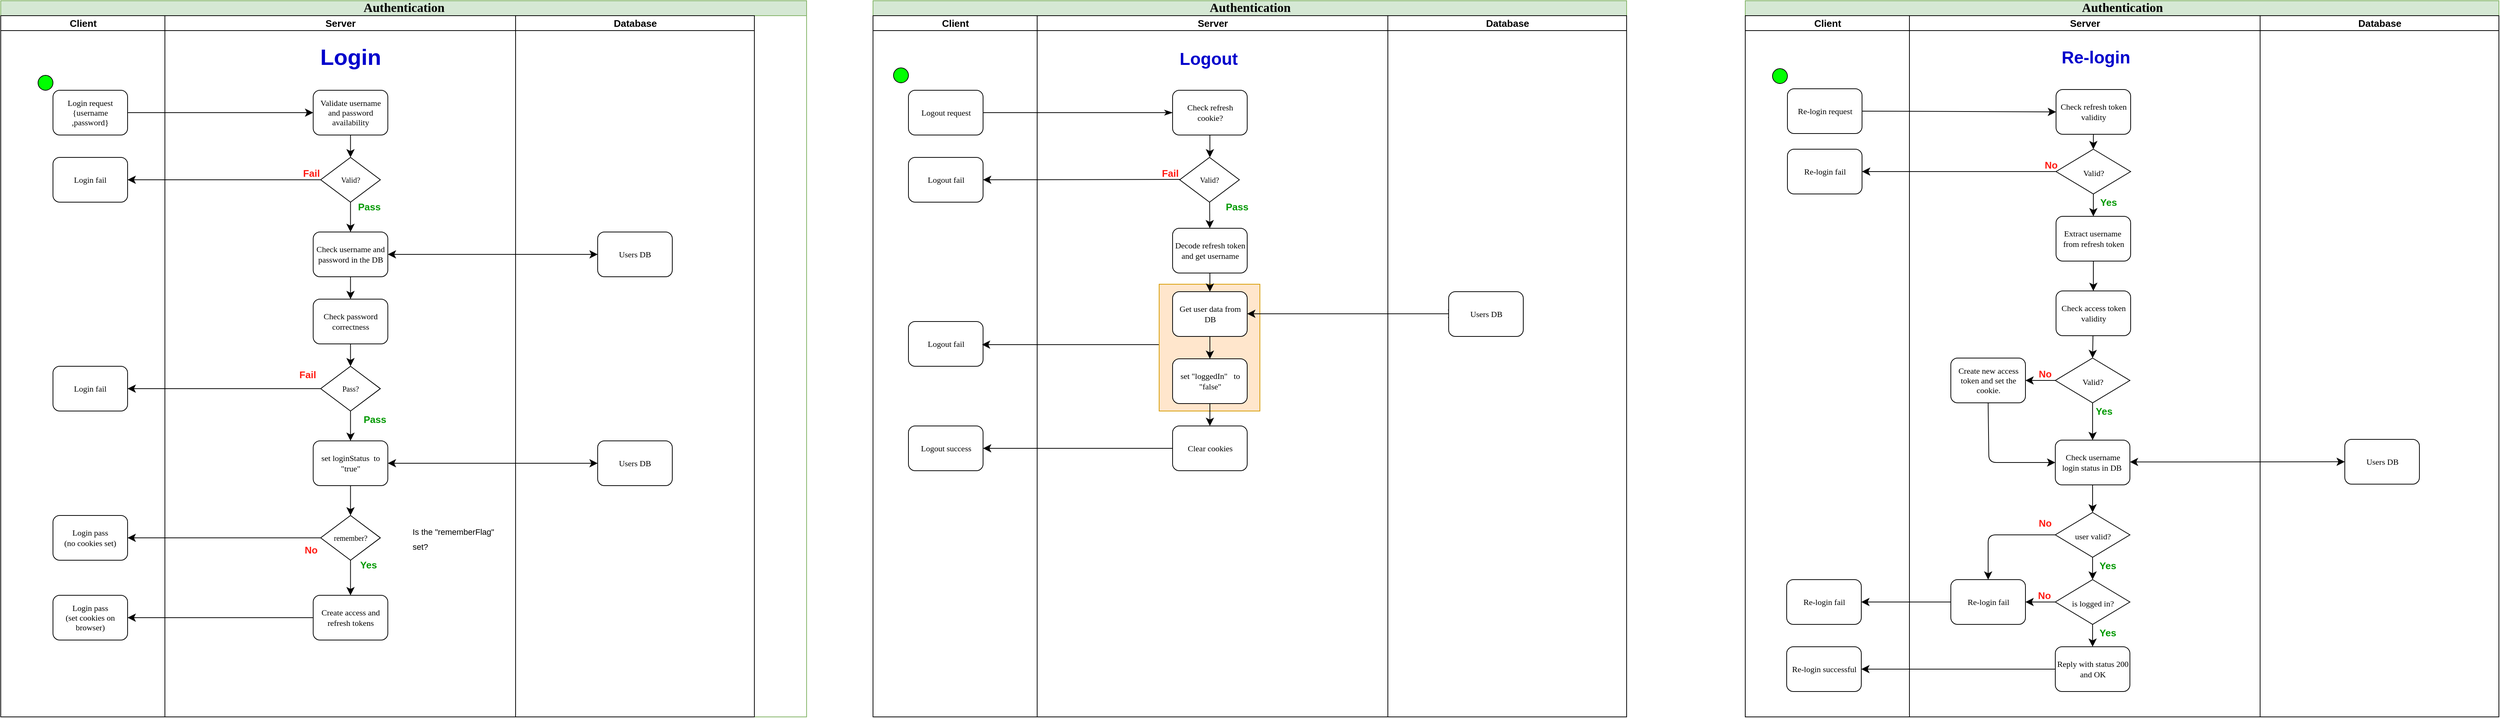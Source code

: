 <mxfile version="21.6.5" type="device">
  <diagram name="Authentication" id="74e2e168-ea6b-b213-b513-2b3c1d86103e">
    <mxGraphModel dx="2514" dy="1663" grid="1" gridSize="10" guides="1" tooltips="1" connect="1" arrows="1" fold="1" page="1" pageScale="1" pageWidth="1169" pageHeight="1654" background="none" math="0" shadow="0">
      <root>
        <mxCell id="0" />
        <mxCell id="1" parent="0" />
        <mxCell id="77e6c97f196da883-1" value="&lt;font style=&quot;font-size: 17px;&quot;&gt;Authentication&lt;/font&gt;" style="swimlane;html=1;childLayout=stackLayout;startSize=20;rounded=0;shadow=0;labelBackgroundColor=none;strokeWidth=1;fontFamily=Verdana;fontSize=8;align=center;fillColor=#d5e8d4;strokeColor=#82b366;" parent="1" vertex="1">
          <mxGeometry x="80" y="40" width="1080" height="960" as="geometry" />
        </mxCell>
        <mxCell id="77e6c97f196da883-2" value="&lt;font style=&quot;font-size: 13px;&quot;&gt;Client&lt;/font&gt;" style="swimlane;html=1;startSize=20;" parent="77e6c97f196da883-1" vertex="1">
          <mxGeometry y="20" width="220" height="940" as="geometry" />
        </mxCell>
        <mxCell id="77e6c97f196da883-8" value="&lt;font style=&quot;font-size: 11px;&quot;&gt;Login request&lt;br&gt;{username ,password}&lt;/font&gt;" style="rounded=1;whiteSpace=wrap;html=1;shadow=0;labelBackgroundColor=none;strokeWidth=1;fontFamily=Verdana;fontSize=8;align=center;" parent="77e6c97f196da883-2" vertex="1">
          <mxGeometry x="70" y="100" width="100" height="60" as="geometry" />
        </mxCell>
        <mxCell id="ZuwTs9TsNQKZ0jBWpLBN-4" value="&lt;span style=&quot;font-size: 11px;&quot;&gt;Login pass&lt;br&gt;(set cookies on browser)&lt;br&gt;&lt;/span&gt;" style="rounded=1;whiteSpace=wrap;html=1;shadow=0;labelBackgroundColor=none;strokeWidth=1;fontFamily=Verdana;fontSize=8;align=center;" parent="77e6c97f196da883-2" vertex="1">
          <mxGeometry x="70" y="777" width="100" height="60" as="geometry" />
        </mxCell>
        <mxCell id="ZuwTs9TsNQKZ0jBWpLBN-14" value="&lt;span style=&quot;font-size: 11px;&quot;&gt;Login pass&lt;br&gt;(no cookies set)&lt;br&gt;&lt;/span&gt;" style="rounded=1;whiteSpace=wrap;html=1;shadow=0;labelBackgroundColor=none;strokeWidth=1;fontFamily=Verdana;fontSize=8;align=center;" parent="77e6c97f196da883-2" vertex="1">
          <mxGeometry x="70" y="670" width="100" height="60" as="geometry" />
        </mxCell>
        <mxCell id="ZuwTs9TsNQKZ0jBWpLBN-46" value="" style="ellipse;whiteSpace=wrap;html=1;aspect=fixed;fontSize=16;fillColor=#00FF00;" parent="77e6c97f196da883-2" vertex="1">
          <mxGeometry x="50" y="80" width="20" height="20" as="geometry" />
        </mxCell>
        <mxCell id="Q500ffZEkb3ZdhPEG9z4-93" value="&lt;span style=&quot;font-size: 11px;&quot;&gt;Login fail&lt;/span&gt;" style="rounded=1;whiteSpace=wrap;html=1;shadow=0;labelBackgroundColor=none;strokeWidth=1;fontFamily=Verdana;fontSize=8;align=center;" vertex="1" parent="77e6c97f196da883-2">
          <mxGeometry x="70" y="190" width="100" height="60" as="geometry" />
        </mxCell>
        <mxCell id="Q500ffZEkb3ZdhPEG9z4-109" value="&lt;span style=&quot;font-size: 11px;&quot;&gt;Login fail&lt;/span&gt;" style="rounded=1;whiteSpace=wrap;html=1;shadow=0;labelBackgroundColor=none;strokeWidth=1;fontFamily=Verdana;fontSize=8;align=center;" vertex="1" parent="77e6c97f196da883-2">
          <mxGeometry x="70" y="470" width="100" height="60" as="geometry" />
        </mxCell>
        <mxCell id="77e6c97f196da883-3" value="&lt;font style=&quot;font-size: 13px;&quot;&gt;Server&lt;/font&gt;" style="swimlane;html=1;startSize=20;" parent="77e6c97f196da883-1" vertex="1">
          <mxGeometry x="220" y="20" width="470" height="940" as="geometry" />
        </mxCell>
        <mxCell id="ZuwTs9TsNQKZ0jBWpLBN-6" value="" style="edgeStyle=none;curved=1;rounded=0;orthogonalLoop=1;jettySize=auto;html=1;fontSize=12;startSize=8;endSize=8;" parent="77e6c97f196da883-3" source="77e6c97f196da883-11" edge="1">
          <mxGeometry relative="1" as="geometry">
            <mxPoint x="248.75" y="380" as="targetPoint" />
          </mxGeometry>
        </mxCell>
        <mxCell id="77e6c97f196da883-11" value="&lt;font style=&quot;font-size: 11px;&quot;&gt;Check username and password in the DB&lt;/font&gt;" style="rounded=1;whiteSpace=wrap;html=1;shadow=0;labelBackgroundColor=none;strokeWidth=1;fontFamily=Verdana;fontSize=8;align=center;" parent="77e6c97f196da883-3" vertex="1">
          <mxGeometry x="198.75" y="290" width="100" height="60" as="geometry" />
        </mxCell>
        <mxCell id="ZuwTs9TsNQKZ0jBWpLBN-10" value="&lt;div style=&quot;&quot;&gt;&lt;span style=&quot;font-size: 11px; background-color: initial;&quot;&gt;Create access and refresh tokens&lt;/span&gt;&lt;/div&gt;" style="rounded=1;whiteSpace=wrap;html=1;shadow=0;labelBackgroundColor=none;strokeWidth=1;fontFamily=Verdana;fontSize=8;align=center;" parent="77e6c97f196da883-3" vertex="1">
          <mxGeometry x="198.75" y="777" width="100" height="60" as="geometry" />
        </mxCell>
        <mxCell id="ZuwTs9TsNQKZ0jBWpLBN-15" value="&lt;font size=&quot;1&quot; color=&quot;#ff1a12&quot; style=&quot;&quot;&gt;&lt;b style=&quot;font-size: 13px;&quot;&gt;No&lt;/b&gt;&lt;/font&gt;" style="text;strokeColor=none;fillColor=none;html=1;align=center;verticalAlign=middle;whiteSpace=wrap;rounded=0;fontSize=16;" parent="77e6c97f196da883-3" vertex="1">
          <mxGeometry x="166.25" y="700" width="60" height="30" as="geometry" />
        </mxCell>
        <mxCell id="ZuwTs9TsNQKZ0jBWpLBN-17" value="&lt;font color=&quot;#009900&quot; style=&quot;font-size: 13px;&quot;&gt;&lt;b&gt;Yes&lt;/b&gt;&lt;/font&gt;" style="text;strokeColor=none;fillColor=none;html=1;align=center;verticalAlign=middle;whiteSpace=wrap;rounded=0;fontSize=16;" parent="77e6c97f196da883-3" vertex="1">
          <mxGeometry x="242.75" y="720" width="60" height="30" as="geometry" />
        </mxCell>
        <mxCell id="Q500ffZEkb3ZdhPEG9z4-85" value="" style="edgeStyle=none;curved=1;rounded=0;orthogonalLoop=1;jettySize=auto;html=1;fontSize=12;startSize=8;endSize=8;" edge="1" parent="77e6c97f196da883-3" source="Q500ffZEkb3ZdhPEG9z4-1" target="Q500ffZEkb3ZdhPEG9z4-84">
          <mxGeometry relative="1" as="geometry" />
        </mxCell>
        <mxCell id="Q500ffZEkb3ZdhPEG9z4-1" value="&lt;font style=&quot;font-size: 11px;&quot;&gt;Validate username and password availability&lt;/font&gt;" style="rounded=1;whiteSpace=wrap;html=1;shadow=0;labelBackgroundColor=none;strokeWidth=1;fontFamily=Verdana;fontSize=8;align=center;" vertex="1" parent="77e6c97f196da883-3">
          <mxGeometry x="198.75" y="100" width="100" height="60" as="geometry" />
        </mxCell>
        <mxCell id="Q500ffZEkb3ZdhPEG9z4-97" value="" style="edgeStyle=none;curved=1;rounded=0;orthogonalLoop=1;jettySize=auto;html=1;fontSize=12;startSize=8;endSize=8;" edge="1" parent="77e6c97f196da883-3" source="Q500ffZEkb3ZdhPEG9z4-84" target="77e6c97f196da883-11">
          <mxGeometry relative="1" as="geometry" />
        </mxCell>
        <mxCell id="Q500ffZEkb3ZdhPEG9z4-84" value="&lt;font style=&quot;font-size: 10px;&quot;&gt;Valid?&lt;/font&gt;" style="rhombus;whiteSpace=wrap;html=1;rounded=0;shadow=0;labelBackgroundColor=none;strokeWidth=1;fontFamily=Verdana;fontSize=8;align=center;" vertex="1" parent="77e6c97f196da883-3">
          <mxGeometry x="208.75" y="190" width="80" height="60" as="geometry" />
        </mxCell>
        <mxCell id="Q500ffZEkb3ZdhPEG9z4-95" value="&lt;font color=&quot;#009900&quot; style=&quot;font-size: 13px;&quot;&gt;&lt;b&gt;Pass&lt;/b&gt;&lt;/font&gt;" style="text;strokeColor=none;fillColor=none;html=1;align=center;verticalAlign=middle;whiteSpace=wrap;rounded=0;fontSize=16;" vertex="1" parent="77e6c97f196da883-3">
          <mxGeometry x="243.75" y="240" width="60" height="30" as="geometry" />
        </mxCell>
        <mxCell id="Q500ffZEkb3ZdhPEG9z4-96" value="&lt;font size=&quot;1&quot; color=&quot;#ff1a12&quot; style=&quot;&quot;&gt;&lt;b style=&quot;font-size: 13px;&quot;&gt;Fail&lt;/b&gt;&lt;/font&gt;" style="text;strokeColor=none;fillColor=none;html=1;align=center;verticalAlign=middle;whiteSpace=wrap;rounded=0;fontSize=16;" vertex="1" parent="77e6c97f196da883-3">
          <mxGeometry x="178.75" y="200" width="35" height="20" as="geometry" />
        </mxCell>
        <mxCell id="Q500ffZEkb3ZdhPEG9z4-98" value="&lt;div style=&quot;&quot;&gt;&lt;span style=&quot;font-size: 11px; background-color: initial;&quot;&gt;Check password correctness&lt;/span&gt;&lt;/div&gt;" style="rounded=1;whiteSpace=wrap;html=1;shadow=0;labelBackgroundColor=none;strokeWidth=1;fontFamily=Verdana;fontSize=8;align=center;" vertex="1" parent="77e6c97f196da883-3">
          <mxGeometry x="198.75" y="380" width="100" height="60" as="geometry" />
        </mxCell>
        <mxCell id="Q500ffZEkb3ZdhPEG9z4-115" value="" style="edgeStyle=none;curved=1;rounded=0;orthogonalLoop=1;jettySize=auto;html=1;fontSize=12;startSize=8;endSize=8;" edge="1" parent="77e6c97f196da883-3" source="Q500ffZEkb3ZdhPEG9z4-99" target="Q500ffZEkb3ZdhPEG9z4-114">
          <mxGeometry relative="1" as="geometry" />
        </mxCell>
        <mxCell id="Q500ffZEkb3ZdhPEG9z4-99" value="&lt;font style=&quot;font-size: 10px;&quot;&gt;Pass?&lt;/font&gt;" style="rhombus;whiteSpace=wrap;html=1;rounded=0;shadow=0;labelBackgroundColor=none;strokeWidth=1;fontFamily=Verdana;fontSize=8;align=center;" vertex="1" parent="77e6c97f196da883-3">
          <mxGeometry x="208.75" y="470" width="80" height="60" as="geometry" />
        </mxCell>
        <mxCell id="Q500ffZEkb3ZdhPEG9z4-100" value="" style="endArrow=classic;html=1;rounded=0;fontSize=12;startSize=8;endSize=8;curved=1;entryX=0.5;entryY=0;entryDx=0;entryDy=0;exitX=0.5;exitY=1;exitDx=0;exitDy=0;" edge="1" parent="77e6c97f196da883-3" source="Q500ffZEkb3ZdhPEG9z4-98" target="Q500ffZEkb3ZdhPEG9z4-99">
          <mxGeometry width="50" height="50" relative="1" as="geometry">
            <mxPoint x="228.75" y="480" as="sourcePoint" />
            <mxPoint x="278.75" y="430" as="targetPoint" />
          </mxGeometry>
        </mxCell>
        <mxCell id="Q500ffZEkb3ZdhPEG9z4-111" value="&lt;font color=&quot;#009900&quot; style=&quot;font-size: 13px;&quot;&gt;&lt;b&gt;Pass&lt;/b&gt;&lt;/font&gt;" style="text;strokeColor=none;fillColor=none;html=1;align=center;verticalAlign=middle;whiteSpace=wrap;rounded=0;fontSize=16;" vertex="1" parent="77e6c97f196da883-3">
          <mxGeometry x="263.75" y="530" width="35" height="20" as="geometry" />
        </mxCell>
        <mxCell id="Q500ffZEkb3ZdhPEG9z4-113" value="&lt;font size=&quot;1&quot; color=&quot;#ff1a12&quot; style=&quot;&quot;&gt;&lt;b style=&quot;font-size: 13px;&quot;&gt;Fail&lt;/b&gt;&lt;/font&gt;" style="text;strokeColor=none;fillColor=none;html=1;align=center;verticalAlign=middle;whiteSpace=wrap;rounded=0;fontSize=16;" vertex="1" parent="77e6c97f196da883-3">
          <mxGeometry x="173.75" y="470" width="35" height="20" as="geometry" />
        </mxCell>
        <mxCell id="Q500ffZEkb3ZdhPEG9z4-119" value="" style="edgeStyle=none;curved=1;rounded=0;orthogonalLoop=1;jettySize=auto;html=1;fontSize=12;startSize=8;endSize=8;" edge="1" parent="77e6c97f196da883-3" source="Q500ffZEkb3ZdhPEG9z4-114" target="Q500ffZEkb3ZdhPEG9z4-118">
          <mxGeometry relative="1" as="geometry" />
        </mxCell>
        <mxCell id="Q500ffZEkb3ZdhPEG9z4-114" value="&lt;div style=&quot;&quot;&gt;&lt;span style=&quot;font-size: 11px; background-color: initial;&quot;&gt;set loginStatus&amp;nbsp; to &quot;true&quot;&lt;/span&gt;&lt;/div&gt;" style="rounded=1;whiteSpace=wrap;html=1;shadow=0;labelBackgroundColor=none;strokeWidth=1;fontFamily=Verdana;fontSize=8;align=center;" vertex="1" parent="77e6c97f196da883-3">
          <mxGeometry x="198.75" y="570" width="100" height="60" as="geometry" />
        </mxCell>
        <mxCell id="Q500ffZEkb3ZdhPEG9z4-123" value="" style="edgeStyle=none;curved=1;rounded=0;orthogonalLoop=1;jettySize=auto;html=1;fontSize=12;startSize=8;endSize=8;" edge="1" parent="77e6c97f196da883-3" source="Q500ffZEkb3ZdhPEG9z4-118" target="ZuwTs9TsNQKZ0jBWpLBN-10">
          <mxGeometry relative="1" as="geometry" />
        </mxCell>
        <mxCell id="Q500ffZEkb3ZdhPEG9z4-118" value="&lt;font style=&quot;font-size: 10px;&quot;&gt;remember?&lt;/font&gt;" style="rhombus;whiteSpace=wrap;html=1;rounded=0;shadow=0;labelBackgroundColor=none;strokeWidth=1;fontFamily=Verdana;fontSize=8;align=center;" vertex="1" parent="77e6c97f196da883-3">
          <mxGeometry x="208.75" y="670" width="80" height="60" as="geometry" />
        </mxCell>
        <mxCell id="Q500ffZEkb3ZdhPEG9z4-124" value="&lt;font style=&quot;font-size: 11px;&quot;&gt;Is the &quot;rememberFlag&quot; set?&lt;/font&gt;" style="text;html=1;strokeColor=none;fillColor=none;align=left;verticalAlign=middle;whiteSpace=wrap;rounded=0;fontSize=16;" vertex="1" parent="77e6c97f196da883-3">
          <mxGeometry x="330" y="685" width="126" height="30" as="geometry" />
        </mxCell>
        <mxCell id="ZuwTs9TsNQKZ0jBWpLBN-43" value="&lt;b style=&quot;font-size: 30px;&quot;&gt;&lt;font color=&quot;#0000cc&quot; style=&quot;font-size: 30px;&quot;&gt;Login&lt;/font&gt;&lt;/b&gt;" style="text;html=1;strokeColor=none;fillColor=none;align=center;verticalAlign=middle;whiteSpace=wrap;rounded=0;fontSize=30;" parent="77e6c97f196da883-3" vertex="1">
          <mxGeometry x="218.75" y="40" width="60" height="30" as="geometry" />
        </mxCell>
        <mxCell id="Q500ffZEkb3ZdhPEG9z4-116" value="" style="endArrow=classic;startArrow=classic;html=1;rounded=0;fontSize=12;startSize=8;endSize=8;curved=1;exitX=1;exitY=0.5;exitDx=0;exitDy=0;entryX=0;entryY=0.5;entryDx=0;entryDy=0;" edge="1" target="Q500ffZEkb3ZdhPEG9z4-117" parent="77e6c97f196da883-1" source="Q500ffZEkb3ZdhPEG9z4-114">
          <mxGeometry width="50" height="50" relative="1" as="geometry">
            <mxPoint x="550" y="620" as="sourcePoint" />
            <mxPoint x="430" y="640" as="targetPoint" />
          </mxGeometry>
        </mxCell>
        <mxCell id="Q500ffZEkb3ZdhPEG9z4-83" value="" style="endArrow=classic;html=1;rounded=0;fontSize=12;startSize=8;endSize=8;curved=1;exitX=1;exitY=0.5;exitDx=0;exitDy=0;entryX=0;entryY=0.5;entryDx=0;entryDy=0;" edge="1" parent="77e6c97f196da883-1" source="77e6c97f196da883-8" target="Q500ffZEkb3ZdhPEG9z4-1">
          <mxGeometry width="50" height="50" relative="1" as="geometry">
            <mxPoint x="520" y="380" as="sourcePoint" />
            <mxPoint x="570" y="330" as="targetPoint" />
          </mxGeometry>
        </mxCell>
        <mxCell id="Q500ffZEkb3ZdhPEG9z4-94" value="" style="endArrow=classic;html=1;rounded=0;fontSize=12;startSize=8;endSize=8;curved=1;entryX=1;entryY=0.5;entryDx=0;entryDy=0;exitX=0;exitY=0.5;exitDx=0;exitDy=0;" edge="1" parent="77e6c97f196da883-1" source="Q500ffZEkb3ZdhPEG9z4-84" target="Q500ffZEkb3ZdhPEG9z4-93">
          <mxGeometry width="50" height="50" relative="1" as="geometry">
            <mxPoint x="430" y="470" as="sourcePoint" />
            <mxPoint x="480" y="420" as="targetPoint" />
          </mxGeometry>
        </mxCell>
        <mxCell id="ZuwTs9TsNQKZ0jBWpLBN-2" value="" style="endArrow=classic;startArrow=classic;html=1;rounded=0;fontSize=12;startSize=8;endSize=8;curved=1;exitX=1;exitY=0.5;exitDx=0;exitDy=0;entryX=0;entryY=0.5;entryDx=0;entryDy=0;" parent="77e6c97f196da883-1" source="77e6c97f196da883-11" target="77e6c97f196da883-12" edge="1">
          <mxGeometry width="50" height="50" relative="1" as="geometry">
            <mxPoint x="380" y="410" as="sourcePoint" />
            <mxPoint x="430" y="360" as="targetPoint" />
          </mxGeometry>
        </mxCell>
        <mxCell id="Q500ffZEkb3ZdhPEG9z4-110" value="" style="endArrow=classic;html=1;rounded=0;fontSize=12;startSize=8;endSize=8;curved=1;entryX=1;entryY=0.5;entryDx=0;entryDy=0;exitX=0;exitY=0.5;exitDx=0;exitDy=0;" edge="1" parent="77e6c97f196da883-1" source="Q500ffZEkb3ZdhPEG9z4-99" target="Q500ffZEkb3ZdhPEG9z4-109">
          <mxGeometry width="50" height="50" relative="1" as="geometry">
            <mxPoint x="370" y="450" as="sourcePoint" />
            <mxPoint x="420" y="400" as="targetPoint" />
          </mxGeometry>
        </mxCell>
        <mxCell id="Q500ffZEkb3ZdhPEG9z4-121" value="" style="endArrow=classic;html=1;rounded=0;fontSize=12;startSize=8;endSize=8;curved=1;entryX=1;entryY=0.5;entryDx=0;entryDy=0;exitX=0;exitY=0.5;exitDx=0;exitDy=0;" edge="1" parent="77e6c97f196da883-1" source="Q500ffZEkb3ZdhPEG9z4-118" target="ZuwTs9TsNQKZ0jBWpLBN-14">
          <mxGeometry width="50" height="50" relative="1" as="geometry">
            <mxPoint x="400" y="760" as="sourcePoint" />
            <mxPoint x="450" y="710" as="targetPoint" />
          </mxGeometry>
        </mxCell>
        <mxCell id="Q500ffZEkb3ZdhPEG9z4-122" value="" style="endArrow=classic;html=1;rounded=0;fontSize=12;startSize=8;endSize=8;curved=1;entryX=1;entryY=0.5;entryDx=0;entryDy=0;exitX=0;exitY=0.5;exitDx=0;exitDy=0;" edge="1" parent="77e6c97f196da883-1" source="ZuwTs9TsNQKZ0jBWpLBN-10" target="ZuwTs9TsNQKZ0jBWpLBN-4">
          <mxGeometry width="50" height="50" relative="1" as="geometry">
            <mxPoint x="400" y="760" as="sourcePoint" />
            <mxPoint x="450" y="710" as="targetPoint" />
          </mxGeometry>
        </mxCell>
        <mxCell id="77e6c97f196da883-4" value="&lt;font style=&quot;font-size: 13px;&quot;&gt;Database&lt;/font&gt;" style="swimlane;html=1;startSize=20;" parent="77e6c97f196da883-1" vertex="1">
          <mxGeometry x="690" y="20" width="320" height="940" as="geometry" />
        </mxCell>
        <mxCell id="77e6c97f196da883-12" value="&lt;font style=&quot;font-size: 11px;&quot;&gt;Users DB&lt;/font&gt;" style="rounded=1;whiteSpace=wrap;html=1;shadow=0;labelBackgroundColor=none;strokeWidth=1;fontFamily=Verdana;fontSize=8;align=center;" parent="77e6c97f196da883-4" vertex="1">
          <mxGeometry x="110" y="290" width="100" height="60" as="geometry" />
        </mxCell>
        <mxCell id="Q500ffZEkb3ZdhPEG9z4-117" value="&lt;font style=&quot;font-size: 11px;&quot;&gt;Users DB&lt;/font&gt;" style="rounded=1;whiteSpace=wrap;html=1;shadow=0;labelBackgroundColor=none;strokeWidth=1;fontFamily=Verdana;fontSize=8;align=center;" vertex="1" parent="77e6c97f196da883-4">
          <mxGeometry x="110" y="570" width="100" height="60" as="geometry" />
        </mxCell>
        <mxCell id="Q500ffZEkb3ZdhPEG9z4-3" value="&lt;font style=&quot;font-size: 17px;&quot;&gt;Authentication&lt;/font&gt;" style="swimlane;html=1;childLayout=stackLayout;startSize=20;rounded=0;shadow=0;labelBackgroundColor=none;strokeWidth=1;fontFamily=Verdana;fontSize=8;align=center;fillColor=#d5e8d4;strokeColor=#82b366;" vertex="1" parent="1">
          <mxGeometry x="1249" y="40" width="1010" height="960" as="geometry" />
        </mxCell>
        <mxCell id="Q500ffZEkb3ZdhPEG9z4-4" value="&lt;font style=&quot;font-size: 13px;&quot;&gt;Client&lt;/font&gt;" style="swimlane;html=1;startSize=20;" vertex="1" parent="Q500ffZEkb3ZdhPEG9z4-3">
          <mxGeometry y="20" width="220" height="940" as="geometry" />
        </mxCell>
        <mxCell id="Q500ffZEkb3ZdhPEG9z4-232" value="&lt;span style=&quot;font-size: 11px;&quot;&gt;Logout success&lt;br&gt;&lt;/span&gt;" style="rounded=1;whiteSpace=wrap;html=1;shadow=0;labelBackgroundColor=none;strokeWidth=1;fontFamily=Verdana;fontSize=8;align=center;" vertex="1" parent="Q500ffZEkb3ZdhPEG9z4-4">
          <mxGeometry x="47.5" y="550" width="100" height="60" as="geometry" />
        </mxCell>
        <mxCell id="Q500ffZEkb3ZdhPEG9z4-9" value="" style="ellipse;whiteSpace=wrap;html=1;aspect=fixed;fontSize=16;fillColor=#00FF00;" vertex="1" parent="Q500ffZEkb3ZdhPEG9z4-4">
          <mxGeometry x="27.5" y="70" width="20" height="20" as="geometry" />
        </mxCell>
        <mxCell id="Q500ffZEkb3ZdhPEG9z4-211" value="&lt;span style=&quot;font-size: 11px;&quot;&gt;Logout fail&lt;br&gt;&lt;/span&gt;" style="rounded=1;whiteSpace=wrap;html=1;shadow=0;labelBackgroundColor=none;strokeWidth=1;fontFamily=Verdana;fontSize=8;align=center;" vertex="1" parent="Q500ffZEkb3ZdhPEG9z4-4">
          <mxGeometry x="47.5" y="190" width="100" height="60" as="geometry" />
        </mxCell>
        <mxCell id="Q500ffZEkb3ZdhPEG9z4-27" value="&lt;span style=&quot;font-size: 11px;&quot;&gt;Logout request&lt;/span&gt;" style="rounded=1;whiteSpace=wrap;html=1;shadow=0;labelBackgroundColor=none;strokeWidth=1;fontFamily=Verdana;fontSize=8;align=center;" vertex="1" parent="Q500ffZEkb3ZdhPEG9z4-4">
          <mxGeometry x="47.5" y="100" width="100" height="60" as="geometry" />
        </mxCell>
        <mxCell id="Q500ffZEkb3ZdhPEG9z4-235" value="&lt;span style=&quot;font-size: 11px;&quot;&gt;Logout fail&lt;br&gt;&lt;/span&gt;" style="rounded=1;whiteSpace=wrap;html=1;shadow=0;labelBackgroundColor=none;strokeWidth=1;fontFamily=Verdana;fontSize=8;align=center;" vertex="1" parent="Q500ffZEkb3ZdhPEG9z4-4">
          <mxGeometry x="47.5" y="410" width="100" height="60" as="geometry" />
        </mxCell>
        <mxCell id="Q500ffZEkb3ZdhPEG9z4-19" value="&lt;font style=&quot;font-size: 13px;&quot;&gt;Server&lt;/font&gt;" style="swimlane;html=1;startSize=20;" vertex="1" parent="Q500ffZEkb3ZdhPEG9z4-3">
          <mxGeometry x="220" y="20" width="470" height="940" as="geometry" />
        </mxCell>
        <mxCell id="Q500ffZEkb3ZdhPEG9z4-236" value="" style="endArrow=classic;html=1;rounded=0;fontSize=12;startSize=8;endSize=8;curved=1;entryX=1;entryY=0.5;entryDx=0;entryDy=0;" edge="1" parent="Q500ffZEkb3ZdhPEG9z4-19">
          <mxGeometry width="50" height="50" relative="1" as="geometry">
            <mxPoint x="167.5" y="441" as="sourcePoint" />
            <mxPoint x="-74" y="441" as="targetPoint" />
          </mxGeometry>
        </mxCell>
        <mxCell id="Q500ffZEkb3ZdhPEG9z4-233" value="" style="rounded=0;whiteSpace=wrap;html=1;fontSize=16;fillColor=#ffe6cc;strokeColor=#d79b00;" vertex="1" parent="Q500ffZEkb3ZdhPEG9z4-19">
          <mxGeometry x="163.5" y="360" width="135" height="170" as="geometry" />
        </mxCell>
        <mxCell id="Q500ffZEkb3ZdhPEG9z4-29" value="" style="edgeStyle=none;curved=1;rounded=0;orthogonalLoop=1;jettySize=auto;html=1;fontSize=12;startSize=8;endSize=8;" edge="1" parent="Q500ffZEkb3ZdhPEG9z4-19" source="Q500ffZEkb3ZdhPEG9z4-30">
          <mxGeometry relative="1" as="geometry">
            <mxPoint x="231.5" y="190" as="targetPoint" />
          </mxGeometry>
        </mxCell>
        <mxCell id="Q500ffZEkb3ZdhPEG9z4-30" value="&lt;font style=&quot;font-size: 11px;&quot;&gt;Check refresh cookie?&lt;/font&gt;" style="rounded=1;whiteSpace=wrap;html=1;shadow=0;labelBackgroundColor=none;strokeWidth=1;fontFamily=Verdana;fontSize=8;align=center;" vertex="1" parent="Q500ffZEkb3ZdhPEG9z4-19">
          <mxGeometry x="181.5" y="100" width="100" height="60" as="geometry" />
        </mxCell>
        <mxCell id="Q500ffZEkb3ZdhPEG9z4-226" value="" style="edgeStyle=none;curved=1;rounded=0;orthogonalLoop=1;jettySize=auto;html=1;fontSize=12;startSize=8;endSize=8;" edge="1" parent="Q500ffZEkb3ZdhPEG9z4-19" source="Q500ffZEkb3ZdhPEG9z4-32" target="Q500ffZEkb3ZdhPEG9z4-225">
          <mxGeometry relative="1" as="geometry" />
        </mxCell>
        <mxCell id="Q500ffZEkb3ZdhPEG9z4-32" value="&lt;div style=&quot;&quot;&gt;&lt;span style=&quot;font-size: 11px; background-color: initial;&quot;&gt;Decode refresh token and get username&lt;/span&gt;&lt;/div&gt;" style="rounded=1;whiteSpace=wrap;html=1;shadow=0;labelBackgroundColor=none;strokeWidth=1;fontFamily=Verdana;fontSize=8;align=center;" vertex="1" parent="Q500ffZEkb3ZdhPEG9z4-19">
          <mxGeometry x="181.5" y="285" width="100" height="60" as="geometry" />
        </mxCell>
        <mxCell id="Q500ffZEkb3ZdhPEG9z4-213" value="" style="edgeStyle=none;curved=1;rounded=0;orthogonalLoop=1;jettySize=auto;html=1;fontSize=12;startSize=8;endSize=8;" edge="1" parent="Q500ffZEkb3ZdhPEG9z4-19" source="Q500ffZEkb3ZdhPEG9z4-205" target="Q500ffZEkb3ZdhPEG9z4-32">
          <mxGeometry relative="1" as="geometry" />
        </mxCell>
        <mxCell id="Q500ffZEkb3ZdhPEG9z4-205" value="&lt;font style=&quot;font-size: 10px;&quot;&gt;Valid?&lt;/font&gt;" style="rhombus;whiteSpace=wrap;html=1;rounded=0;shadow=0;labelBackgroundColor=none;strokeWidth=1;fontFamily=Verdana;fontSize=8;align=center;" vertex="1" parent="Q500ffZEkb3ZdhPEG9z4-19">
          <mxGeometry x="191" y="190" width="80" height="60" as="geometry" />
        </mxCell>
        <mxCell id="Q500ffZEkb3ZdhPEG9z4-206" value="&lt;font color=&quot;#009900&quot; style=&quot;font-size: 13px;&quot;&gt;&lt;b&gt;Pass&lt;/b&gt;&lt;/font&gt;" style="text;strokeColor=none;fillColor=none;html=1;align=center;verticalAlign=middle;whiteSpace=wrap;rounded=0;fontSize=16;" vertex="1" parent="Q500ffZEkb3ZdhPEG9z4-19">
          <mxGeometry x="237.5" y="240" width="60" height="30" as="geometry" />
        </mxCell>
        <mxCell id="Q500ffZEkb3ZdhPEG9z4-207" value="&lt;font size=&quot;1&quot; color=&quot;#ff1a12&quot; style=&quot;&quot;&gt;&lt;b style=&quot;font-size: 13px;&quot;&gt;Fail&lt;/b&gt;&lt;/font&gt;" style="text;strokeColor=none;fillColor=none;html=1;align=center;verticalAlign=middle;whiteSpace=wrap;rounded=0;fontSize=16;" vertex="1" parent="Q500ffZEkb3ZdhPEG9z4-19">
          <mxGeometry x="161" y="200" width="35" height="20" as="geometry" />
        </mxCell>
        <mxCell id="Q500ffZEkb3ZdhPEG9z4-229" value="" style="edgeStyle=none;curved=1;rounded=0;orthogonalLoop=1;jettySize=auto;html=1;fontSize=12;startSize=8;endSize=8;" edge="1" parent="Q500ffZEkb3ZdhPEG9z4-19" source="Q500ffZEkb3ZdhPEG9z4-225" target="Q500ffZEkb3ZdhPEG9z4-228">
          <mxGeometry relative="1" as="geometry" />
        </mxCell>
        <mxCell id="Q500ffZEkb3ZdhPEG9z4-225" value="&lt;div style=&quot;&quot;&gt;&lt;span style=&quot;font-size: 11px; background-color: initial;&quot;&gt;Get user data from DB&lt;/span&gt;&lt;/div&gt;" style="rounded=1;whiteSpace=wrap;html=1;shadow=0;labelBackgroundColor=none;strokeWidth=1;fontFamily=Verdana;fontSize=8;align=center;" vertex="1" parent="Q500ffZEkb3ZdhPEG9z4-19">
          <mxGeometry x="181.5" y="370" width="100" height="60" as="geometry" />
        </mxCell>
        <mxCell id="Q500ffZEkb3ZdhPEG9z4-227" value="" style="endArrow=classic;startArrow=classic;html=1;rounded=0;fontSize=12;startSize=8;endSize=8;curved=1;exitX=1;exitY=0.5;exitDx=0;exitDy=0;entryX=0;entryY=0.5;entryDx=0;entryDy=0;" edge="1" parent="Q500ffZEkb3ZdhPEG9z4-19">
          <mxGeometry width="50" height="50" relative="1" as="geometry">
            <mxPoint x="281.5" y="399.57" as="sourcePoint" />
            <mxPoint x="561.5" y="399.57" as="targetPoint" />
          </mxGeometry>
        </mxCell>
        <mxCell id="Q500ffZEkb3ZdhPEG9z4-231" value="" style="edgeStyle=none;curved=1;rounded=0;orthogonalLoop=1;jettySize=auto;html=1;fontSize=12;startSize=8;endSize=8;" edge="1" parent="Q500ffZEkb3ZdhPEG9z4-19" source="Q500ffZEkb3ZdhPEG9z4-228" target="Q500ffZEkb3ZdhPEG9z4-230">
          <mxGeometry relative="1" as="geometry" />
        </mxCell>
        <mxCell id="Q500ffZEkb3ZdhPEG9z4-228" value="&lt;div style=&quot;&quot;&gt;&lt;span style=&quot;font-size: 11px; background-color: initial;&quot;&gt;set &quot;loggedIn&quot;&amp;nbsp; &amp;nbsp;to &quot;false&quot;&lt;/span&gt;&lt;/div&gt;" style="rounded=1;whiteSpace=wrap;html=1;shadow=0;labelBackgroundColor=none;strokeWidth=1;fontFamily=Verdana;fontSize=8;align=center;" vertex="1" parent="Q500ffZEkb3ZdhPEG9z4-19">
          <mxGeometry x="181.5" y="460" width="100" height="60" as="geometry" />
        </mxCell>
        <mxCell id="Q500ffZEkb3ZdhPEG9z4-230" value="&lt;div style=&quot;&quot;&gt;&lt;span style=&quot;font-size: 11px;&quot;&gt;Clear cookies&lt;/span&gt;&lt;/div&gt;" style="rounded=1;whiteSpace=wrap;html=1;shadow=0;labelBackgroundColor=none;strokeWidth=1;fontFamily=Verdana;fontSize=8;align=center;" vertex="1" parent="Q500ffZEkb3ZdhPEG9z4-19">
          <mxGeometry x="181.5" y="550" width="100" height="60" as="geometry" />
        </mxCell>
        <mxCell id="Q500ffZEkb3ZdhPEG9z4-75" value="&lt;b&gt;&lt;font color=&quot;#0000cc&quot; style=&quot;font-size: 23px;&quot;&gt;Logout&lt;/font&gt;&lt;/b&gt;" style="text;html=1;strokeColor=none;fillColor=none;align=center;verticalAlign=middle;whiteSpace=wrap;rounded=0;fontSize=16;" vertex="1" parent="Q500ffZEkb3ZdhPEG9z4-19">
          <mxGeometry x="199.5" y="43" width="60" height="30" as="geometry" />
        </mxCell>
        <mxCell id="Q500ffZEkb3ZdhPEG9z4-212" value="" style="endArrow=classic;html=1;rounded=0;fontSize=12;startSize=8;endSize=8;curved=1;entryX=1;entryY=0.5;entryDx=0;entryDy=0;exitX=0.89;exitY=0.975;exitDx=0;exitDy=0;exitPerimeter=0;" edge="1" parent="Q500ffZEkb3ZdhPEG9z4-3" source="Q500ffZEkb3ZdhPEG9z4-207" target="Q500ffZEkb3ZdhPEG9z4-211">
          <mxGeometry width="50" height="50" relative="1" as="geometry">
            <mxPoint x="407.5" y="240" as="sourcePoint" />
            <mxPoint x="397.5" y="320" as="targetPoint" />
          </mxGeometry>
        </mxCell>
        <mxCell id="Q500ffZEkb3ZdhPEG9z4-28" style="edgeStyle=orthogonalEdgeStyle;rounded=1;html=1;labelBackgroundColor=none;startArrow=none;startFill=0;startSize=8;endArrow=classicThin;endFill=1;endSize=8;jettySize=auto;orthogonalLoop=1;strokeWidth=1;fontFamily=Verdana;fontSize=8;jumpSize=8;" edge="1" parent="Q500ffZEkb3ZdhPEG9z4-3" source="Q500ffZEkb3ZdhPEG9z4-27" target="Q500ffZEkb3ZdhPEG9z4-30">
          <mxGeometry relative="1" as="geometry" />
        </mxCell>
        <mxCell id="Q500ffZEkb3ZdhPEG9z4-234" value="" style="endArrow=classic;html=1;rounded=0;fontSize=12;startSize=8;endSize=8;curved=1;entryX=1;entryY=0.5;entryDx=0;entryDy=0;exitX=0;exitY=0.5;exitDx=0;exitDy=0;" edge="1" parent="Q500ffZEkb3ZdhPEG9z4-3" source="Q500ffZEkb3ZdhPEG9z4-230" target="Q500ffZEkb3ZdhPEG9z4-232">
          <mxGeometry width="50" height="50" relative="1" as="geometry">
            <mxPoint x="457.5" y="520" as="sourcePoint" />
            <mxPoint x="507.5" y="470" as="targetPoint" />
          </mxGeometry>
        </mxCell>
        <mxCell id="Q500ffZEkb3ZdhPEG9z4-71" value="&lt;font style=&quot;font-size: 13px;&quot;&gt;Database&lt;/font&gt;" style="swimlane;html=1;startSize=20;" vertex="1" parent="Q500ffZEkb3ZdhPEG9z4-3">
          <mxGeometry x="690" y="20" width="320" height="940" as="geometry" />
        </mxCell>
        <mxCell id="Q500ffZEkb3ZdhPEG9z4-73" value="&lt;font style=&quot;font-size: 11px;&quot;&gt;Users DB&lt;/font&gt;" style="rounded=1;whiteSpace=wrap;html=1;shadow=0;labelBackgroundColor=none;strokeWidth=1;fontFamily=Verdana;fontSize=8;align=center;" vertex="1" parent="Q500ffZEkb3ZdhPEG9z4-71">
          <mxGeometry x="81.5" y="370" width="100" height="60" as="geometry" />
        </mxCell>
        <mxCell id="Q500ffZEkb3ZdhPEG9z4-125" value="&lt;font style=&quot;font-size: 17px;&quot;&gt;Authentication&lt;/font&gt;" style="swimlane;html=1;childLayout=stackLayout;startSize=20;rounded=0;shadow=0;labelBackgroundColor=none;strokeWidth=1;fontFamily=Verdana;fontSize=8;align=center;fillColor=#d5e8d4;strokeColor=#82b366;" vertex="1" parent="1">
          <mxGeometry x="2418" y="40" width="1010" height="960" as="geometry" />
        </mxCell>
        <mxCell id="Q500ffZEkb3ZdhPEG9z4-126" value="&lt;font style=&quot;font-size: 13px;&quot;&gt;Client&lt;/font&gt;" style="swimlane;html=1;startSize=20;" vertex="1" parent="Q500ffZEkb3ZdhPEG9z4-125">
          <mxGeometry y="20" width="220" height="940" as="geometry" />
        </mxCell>
        <mxCell id="Q500ffZEkb3ZdhPEG9z4-133" value="&lt;span style=&quot;font-size: 11px;&quot;&gt;Re-login request&lt;/span&gt;" style="rounded=1;whiteSpace=wrap;html=1;shadow=0;labelBackgroundColor=none;strokeWidth=1;fontFamily=Verdana;fontSize=8;align=center;" vertex="1" parent="Q500ffZEkb3ZdhPEG9z4-126">
          <mxGeometry x="56.5" y="98" width="100" height="60" as="geometry" />
        </mxCell>
        <mxCell id="Q500ffZEkb3ZdhPEG9z4-134" value="&lt;div style=&quot;&quot;&gt;&lt;span style=&quot;font-size: 11px; background-color: initial;&quot;&gt;Re-login successful&lt;/span&gt;&lt;/div&gt;" style="rounded=1;whiteSpace=wrap;html=1;shadow=0;labelBackgroundColor=none;strokeWidth=1;fontFamily=Verdana;fontSize=8;align=center;" vertex="1" parent="Q500ffZEkb3ZdhPEG9z4-126">
          <mxGeometry x="55.5" y="846" width="100" height="60" as="geometry" />
        </mxCell>
        <mxCell id="Q500ffZEkb3ZdhPEG9z4-135" value="&lt;div style=&quot;&quot;&gt;&lt;span style=&quot;font-size: 11px; background-color: initial;&quot;&gt;Re-login fail&lt;/span&gt;&lt;/div&gt;" style="rounded=1;whiteSpace=wrap;html=1;shadow=0;labelBackgroundColor=none;strokeWidth=1;fontFamily=Verdana;fontSize=8;align=center;" vertex="1" parent="Q500ffZEkb3ZdhPEG9z4-126">
          <mxGeometry x="55.5" y="756" width="100" height="60" as="geometry" />
        </mxCell>
        <mxCell id="Q500ffZEkb3ZdhPEG9z4-136" value="" style="ellipse;whiteSpace=wrap;html=1;aspect=fixed;fontSize=16;fillColor=#00FF00;" vertex="1" parent="Q500ffZEkb3ZdhPEG9z4-126">
          <mxGeometry x="36.5" y="71" width="20" height="20" as="geometry" />
        </mxCell>
        <mxCell id="Q500ffZEkb3ZdhPEG9z4-241" value="&lt;div style=&quot;&quot;&gt;&lt;span style=&quot;font-size: 11px; background-color: initial;&quot;&gt;Re-login fail&lt;/span&gt;&lt;/div&gt;" style="rounded=1;whiteSpace=wrap;html=1;shadow=0;labelBackgroundColor=none;strokeWidth=1;fontFamily=Verdana;fontSize=8;align=center;" vertex="1" parent="Q500ffZEkb3ZdhPEG9z4-126">
          <mxGeometry x="56.5" y="179" width="100" height="60" as="geometry" />
        </mxCell>
        <mxCell id="Q500ffZEkb3ZdhPEG9z4-141" value="&lt;font style=&quot;font-size: 13px;&quot;&gt;Server&lt;/font&gt;" style="swimlane;html=1;startSize=20;" vertex="1" parent="Q500ffZEkb3ZdhPEG9z4-125">
          <mxGeometry x="220" y="20" width="470" height="940" as="geometry" />
        </mxCell>
        <mxCell id="Q500ffZEkb3ZdhPEG9z4-245" value="" style="edgeStyle=none;curved=1;rounded=0;orthogonalLoop=1;jettySize=auto;html=1;fontSize=12;startSize=8;endSize=8;entryX=0.5;entryY=0;entryDx=0;entryDy=0;" edge="1" parent="Q500ffZEkb3ZdhPEG9z4-141" source="Q500ffZEkb3ZdhPEG9z4-165" target="Q500ffZEkb3ZdhPEG9z4-158">
          <mxGeometry relative="1" as="geometry" />
        </mxCell>
        <mxCell id="Q500ffZEkb3ZdhPEG9z4-165" value="&lt;font face=&quot;Verdana&quot; style=&quot;font-size: 11px;&quot;&gt;Valid?&lt;/font&gt;" style="rhombus;whiteSpace=wrap;html=1;fontSize=16;align=center;" vertex="1" parent="Q500ffZEkb3ZdhPEG9z4-141">
          <mxGeometry x="196.5" y="179" width="100" height="60" as="geometry" />
        </mxCell>
        <mxCell id="Q500ffZEkb3ZdhPEG9z4-168" value="" style="edgeStyle=none;curved=1;rounded=0;orthogonalLoop=1;jettySize=auto;html=1;fontSize=12;startSize=8;endSize=8;" edge="1" parent="Q500ffZEkb3ZdhPEG9z4-141" source="Q500ffZEkb3ZdhPEG9z4-170" target="Q500ffZEkb3ZdhPEG9z4-171">
          <mxGeometry relative="1" as="geometry" />
        </mxCell>
        <mxCell id="Q500ffZEkb3ZdhPEG9z4-169" value="" style="edgeStyle=none;curved=1;rounded=0;orthogonalLoop=1;jettySize=auto;html=1;fontSize=12;startSize=8;endSize=8;" edge="1" parent="Q500ffZEkb3ZdhPEG9z4-141" source="Q500ffZEkb3ZdhPEG9z4-170" target="Q500ffZEkb3ZdhPEG9z4-182">
          <mxGeometry relative="1" as="geometry" />
        </mxCell>
        <mxCell id="Q500ffZEkb3ZdhPEG9z4-170" value="&lt;font face=&quot;Verdana&quot; style=&quot;font-size: 11px;&quot;&gt;is logged in?&lt;/font&gt;" style="rhombus;whiteSpace=wrap;html=1;fontSize=16;align=center;" vertex="1" parent="Q500ffZEkb3ZdhPEG9z4-141">
          <mxGeometry x="195.5" y="756" width="100" height="60" as="geometry" />
        </mxCell>
        <mxCell id="Q500ffZEkb3ZdhPEG9z4-171" value="&lt;div style=&quot;&quot;&gt;&lt;span style=&quot;font-size: 11px; background-color: initial;&quot;&gt;Reply with status 200 and OK&lt;/span&gt;&lt;/div&gt;" style="rounded=1;whiteSpace=wrap;html=1;shadow=0;labelBackgroundColor=none;strokeWidth=1;fontFamily=Verdana;fontSize=8;align=center;" vertex="1" parent="Q500ffZEkb3ZdhPEG9z4-141">
          <mxGeometry x="195.5" y="846" width="100" height="60" as="geometry" />
        </mxCell>
        <mxCell id="Q500ffZEkb3ZdhPEG9z4-181" value="&lt;font style=&quot;font-size: 13px;&quot;&gt;&lt;b&gt;Yes&lt;/b&gt;&lt;/font&gt;" style="text;strokeColor=none;fillColor=none;html=1;align=center;verticalAlign=middle;whiteSpace=wrap;rounded=0;fontSize=16;fontColor=#009900;" vertex="1" parent="Q500ffZEkb3ZdhPEG9z4-141">
          <mxGeometry x="250.5" y="816" width="30" height="20" as="geometry" />
        </mxCell>
        <mxCell id="Q500ffZEkb3ZdhPEG9z4-182" value="&lt;span style=&quot;font-size: 11px;&quot;&gt;Re-login fail&lt;/span&gt;" style="rounded=1;whiteSpace=wrap;html=1;shadow=0;labelBackgroundColor=none;strokeWidth=1;fontFamily=Verdana;fontSize=8;align=center;" vertex="1" parent="Q500ffZEkb3ZdhPEG9z4-141">
          <mxGeometry x="55.5" y="756" width="100" height="60" as="geometry" />
        </mxCell>
        <mxCell id="Q500ffZEkb3ZdhPEG9z4-183" value="&lt;font style=&quot;font-size: 13px;&quot;&gt;&lt;b&gt;No&lt;/b&gt;&lt;/font&gt;" style="text;strokeColor=none;fillColor=none;html=1;align=center;verticalAlign=middle;whiteSpace=wrap;rounded=0;fontSize=16;fontColor=#FF1A12;" vertex="1" parent="Q500ffZEkb3ZdhPEG9z4-141">
          <mxGeometry x="165.5" y="766" width="30" height="20" as="geometry" />
        </mxCell>
        <mxCell id="Q500ffZEkb3ZdhPEG9z4-184" value="&lt;b&gt;&lt;font color=&quot;#0000cc&quot; style=&quot;font-size: 23px;&quot;&gt;Re-login&lt;/font&gt;&lt;/b&gt;" style="text;html=1;strokeColor=none;fillColor=none;align=center;verticalAlign=middle;whiteSpace=wrap;rounded=0;fontSize=16;" vertex="1" parent="Q500ffZEkb3ZdhPEG9z4-141">
          <mxGeometry x="200" y="41" width="100" height="30" as="geometry" />
        </mxCell>
        <mxCell id="Q500ffZEkb3ZdhPEG9z4-185" value="" style="edgeStyle=none;curved=1;rounded=0;orthogonalLoop=1;jettySize=auto;html=1;fontSize=12;startSize=8;endSize=8;entryX=0.5;entryY=0;entryDx=0;entryDy=0;" edge="1" parent="Q500ffZEkb3ZdhPEG9z4-141" source="Q500ffZEkb3ZdhPEG9z4-186" target="Q500ffZEkb3ZdhPEG9z4-170">
          <mxGeometry relative="1" as="geometry" />
        </mxCell>
        <mxCell id="Q500ffZEkb3ZdhPEG9z4-186" value="&lt;font face=&quot;Verdana&quot;&gt;&lt;span style=&quot;font-size: 11px;&quot;&gt;user valid?&lt;/span&gt;&lt;/font&gt;" style="rhombus;whiteSpace=wrap;html=1;fontSize=16;align=center;" vertex="1" parent="Q500ffZEkb3ZdhPEG9z4-141">
          <mxGeometry x="195.5" y="666" width="100" height="60" as="geometry" />
        </mxCell>
        <mxCell id="Q500ffZEkb3ZdhPEG9z4-187" value="&lt;font style=&quot;font-size: 13px;&quot;&gt;&lt;b&gt;Yes&lt;/b&gt;&lt;/font&gt;" style="text;strokeColor=none;fillColor=none;html=1;align=center;verticalAlign=middle;whiteSpace=wrap;rounded=0;fontSize=16;fontColor=#009900;" vertex="1" parent="Q500ffZEkb3ZdhPEG9z4-141">
          <mxGeometry x="250.5" y="726" width="30" height="20" as="geometry" />
        </mxCell>
        <mxCell id="Q500ffZEkb3ZdhPEG9z4-188" value="&lt;font style=&quot;font-size: 13px;&quot;&gt;&lt;b&gt;No&lt;/b&gt;&lt;/font&gt;" style="text;strokeColor=none;fillColor=none;html=1;align=center;verticalAlign=middle;whiteSpace=wrap;rounded=0;fontSize=16;fontColor=#FF1A12;" vertex="1" parent="Q500ffZEkb3ZdhPEG9z4-141">
          <mxGeometry x="166.5" y="669" width="30" height="20" as="geometry" />
        </mxCell>
        <mxCell id="Q500ffZEkb3ZdhPEG9z4-189" value="" style="endArrow=classic;html=1;rounded=1;fontSize=12;startSize=8;endSize=8;exitX=0;exitY=0.5;exitDx=0;exitDy=0;entryX=0.5;entryY=0;entryDx=0;entryDy=0;" edge="1" parent="Q500ffZEkb3ZdhPEG9z4-141" source="Q500ffZEkb3ZdhPEG9z4-186" target="Q500ffZEkb3ZdhPEG9z4-182">
          <mxGeometry width="50" height="50" relative="1" as="geometry">
            <mxPoint x="235.5" y="716" as="sourcePoint" />
            <mxPoint x="285.5" y="666" as="targetPoint" />
            <Array as="points">
              <mxPoint x="105.5" y="696" />
            </Array>
          </mxGeometry>
        </mxCell>
        <mxCell id="Q500ffZEkb3ZdhPEG9z4-239" value="" style="edgeStyle=none;curved=1;rounded=0;orthogonalLoop=1;jettySize=auto;html=1;fontSize=12;startSize=8;endSize=8;" edge="1" parent="Q500ffZEkb3ZdhPEG9z4-141" source="Q500ffZEkb3ZdhPEG9z4-237" target="Q500ffZEkb3ZdhPEG9z4-165">
          <mxGeometry relative="1" as="geometry" />
        </mxCell>
        <mxCell id="Q500ffZEkb3ZdhPEG9z4-237" value="&lt;font style=&quot;font-size: 11px;&quot;&gt;Check refresh token validity&lt;/font&gt;" style="rounded=1;whiteSpace=wrap;html=1;shadow=0;labelBackgroundColor=none;strokeWidth=1;fontFamily=Verdana;fontSize=8;align=center;" vertex="1" parent="Q500ffZEkb3ZdhPEG9z4-141">
          <mxGeometry x="196.5" y="99" width="100" height="60" as="geometry" />
        </mxCell>
        <mxCell id="Q500ffZEkb3ZdhPEG9z4-243" value="&lt;font style=&quot;font-size: 13px;&quot;&gt;&lt;b&gt;No&lt;/b&gt;&lt;/font&gt;" style="text;strokeColor=none;fillColor=none;html=1;align=center;verticalAlign=middle;whiteSpace=wrap;rounded=0;fontSize=16;fontColor=#FF1A12;" vertex="1" parent="Q500ffZEkb3ZdhPEG9z4-141">
          <mxGeometry x="174.5" y="189" width="30" height="20" as="geometry" />
        </mxCell>
        <mxCell id="Q500ffZEkb3ZdhPEG9z4-244" value="&lt;font style=&quot;font-size: 13px;&quot;&gt;&lt;b&gt;Yes&lt;/b&gt;&lt;/font&gt;" style="text;strokeColor=none;fillColor=none;html=1;align=center;verticalAlign=middle;whiteSpace=wrap;rounded=0;fontSize=16;fontColor=#009900;" vertex="1" parent="Q500ffZEkb3ZdhPEG9z4-141">
          <mxGeometry x="251.5" y="239" width="30" height="20" as="geometry" />
        </mxCell>
        <mxCell id="Q500ffZEkb3ZdhPEG9z4-248" value="" style="edgeStyle=none;curved=1;rounded=0;orthogonalLoop=1;jettySize=auto;html=1;fontSize=12;startSize=8;endSize=8;" edge="1" parent="Q500ffZEkb3ZdhPEG9z4-141" source="Q500ffZEkb3ZdhPEG9z4-158" target="Q500ffZEkb3ZdhPEG9z4-247">
          <mxGeometry relative="1" as="geometry" />
        </mxCell>
        <mxCell id="Q500ffZEkb3ZdhPEG9z4-158" value="&lt;font style=&quot;font-size: 11px;&quot;&gt;Extract username&amp;nbsp; from refresh token&lt;/font&gt;" style="rounded=1;whiteSpace=wrap;html=1;shadow=0;labelBackgroundColor=none;strokeWidth=1;fontFamily=Verdana;fontSize=8;align=center;" vertex="1" parent="Q500ffZEkb3ZdhPEG9z4-141">
          <mxGeometry x="196.5" y="269" width="100" height="60" as="geometry" />
        </mxCell>
        <mxCell id="Q500ffZEkb3ZdhPEG9z4-159" value="" style="edgeStyle=none;curved=1;rounded=0;orthogonalLoop=1;jettySize=auto;html=1;fontSize=12;startSize=8;endSize=8;entryX=0.5;entryY=0;entryDx=0;entryDy=0;" edge="1" parent="Q500ffZEkb3ZdhPEG9z4-141" source="Q500ffZEkb3ZdhPEG9z4-161" target="Q500ffZEkb3ZdhPEG9z4-167">
          <mxGeometry relative="1" as="geometry">
            <mxPoint x="245.5" y="549" as="targetPoint" />
          </mxGeometry>
        </mxCell>
        <mxCell id="Q500ffZEkb3ZdhPEG9z4-160" value="" style="edgeStyle=none;curved=1;rounded=0;orthogonalLoop=1;jettySize=auto;html=1;fontSize=12;startSize=8;endSize=8;" edge="1" parent="Q500ffZEkb3ZdhPEG9z4-141" source="Q500ffZEkb3ZdhPEG9z4-161">
          <mxGeometry relative="1" as="geometry">
            <mxPoint x="155.5" y="489" as="targetPoint" />
          </mxGeometry>
        </mxCell>
        <mxCell id="Q500ffZEkb3ZdhPEG9z4-161" value="&lt;font face=&quot;Verdana&quot; style=&quot;font-size: 11px;&quot;&gt;Valid?&lt;/font&gt;" style="rhombus;whiteSpace=wrap;html=1;fontSize=16;align=center;" vertex="1" parent="Q500ffZEkb3ZdhPEG9z4-141">
          <mxGeometry x="195.5" y="459" width="100" height="60" as="geometry" />
        </mxCell>
        <mxCell id="Q500ffZEkb3ZdhPEG9z4-173" value="&lt;font style=&quot;font-size: 13px;&quot;&gt;&lt;b&gt;No&lt;/b&gt;&lt;/font&gt;" style="text;strokeColor=none;fillColor=none;html=1;align=center;verticalAlign=middle;whiteSpace=wrap;rounded=0;fontSize=16;fontColor=#FF1A12;" vertex="1" parent="Q500ffZEkb3ZdhPEG9z4-141">
          <mxGeometry x="166.5" y="469" width="30" height="20" as="geometry" />
        </mxCell>
        <mxCell id="Q500ffZEkb3ZdhPEG9z4-174" value="&lt;font style=&quot;font-size: 13px;&quot;&gt;&lt;b&gt;Yes&lt;/b&gt;&lt;/font&gt;" style="text;strokeColor=none;fillColor=none;html=1;align=center;verticalAlign=middle;whiteSpace=wrap;rounded=0;fontSize=16;fontColor=#009900;" vertex="1" parent="Q500ffZEkb3ZdhPEG9z4-141">
          <mxGeometry x="245.5" y="519" width="30" height="20" as="geometry" />
        </mxCell>
        <mxCell id="Q500ffZEkb3ZdhPEG9z4-175" value="" style="endArrow=classic;html=1;rounded=1;fontSize=12;startSize=8;endSize=8;exitX=0.5;exitY=1;exitDx=0;exitDy=0;entryX=0;entryY=0.5;entryDx=0;entryDy=0;" edge="1" parent="Q500ffZEkb3ZdhPEG9z4-141" target="Q500ffZEkb3ZdhPEG9z4-167">
          <mxGeometry width="50" height="50" relative="1" as="geometry">
            <mxPoint x="105.5" y="519" as="sourcePoint" />
            <mxPoint x="195.5" y="579" as="targetPoint" />
            <Array as="points">
              <mxPoint x="106.5" y="599" />
            </Array>
          </mxGeometry>
        </mxCell>
        <mxCell id="Q500ffZEkb3ZdhPEG9z4-172" value="&lt;span style=&quot;font-size: 11px;&quot;&gt;Create new access token and set the cookie.&lt;/span&gt;" style="rounded=1;whiteSpace=wrap;html=1;shadow=0;labelBackgroundColor=none;strokeWidth=1;fontFamily=Verdana;fontSize=8;align=center;" vertex="1" parent="Q500ffZEkb3ZdhPEG9z4-141">
          <mxGeometry x="55.5" y="459" width="100" height="60" as="geometry" />
        </mxCell>
        <mxCell id="Q500ffZEkb3ZdhPEG9z4-246" value="" style="edgeStyle=none;curved=1;rounded=0;orthogonalLoop=1;jettySize=auto;html=1;fontSize=12;startSize=8;endSize=8;entryX=0.5;entryY=0;entryDx=0;entryDy=0;" edge="1" parent="Q500ffZEkb3ZdhPEG9z4-141" source="Q500ffZEkb3ZdhPEG9z4-167" target="Q500ffZEkb3ZdhPEG9z4-186">
          <mxGeometry relative="1" as="geometry" />
        </mxCell>
        <mxCell id="Q500ffZEkb3ZdhPEG9z4-167" value="&lt;span style=&quot;font-size: 11px;&quot;&gt;Check username login status in DB&amp;nbsp;&lt;/span&gt;" style="rounded=1;whiteSpace=wrap;html=1;shadow=0;labelBackgroundColor=none;strokeWidth=1;fontFamily=Verdana;fontSize=8;align=center;" vertex="1" parent="Q500ffZEkb3ZdhPEG9z4-141">
          <mxGeometry x="195.5" y="569" width="100" height="60" as="geometry" />
        </mxCell>
        <mxCell id="Q500ffZEkb3ZdhPEG9z4-249" value="" style="edgeStyle=none;curved=1;rounded=0;orthogonalLoop=1;jettySize=auto;html=1;fontSize=12;startSize=8;endSize=8;entryX=0.5;entryY=0;entryDx=0;entryDy=0;" edge="1" parent="Q500ffZEkb3ZdhPEG9z4-141" source="Q500ffZEkb3ZdhPEG9z4-247" target="Q500ffZEkb3ZdhPEG9z4-161">
          <mxGeometry relative="1" as="geometry" />
        </mxCell>
        <mxCell id="Q500ffZEkb3ZdhPEG9z4-247" value="&lt;font style=&quot;font-size: 11px;&quot;&gt;Check access token validity&lt;/font&gt;" style="rounded=1;whiteSpace=wrap;html=1;shadow=0;labelBackgroundColor=none;strokeWidth=1;fontFamily=Verdana;fontSize=8;align=center;" vertex="1" parent="Q500ffZEkb3ZdhPEG9z4-141">
          <mxGeometry x="196.5" y="369" width="100" height="60" as="geometry" />
        </mxCell>
        <mxCell id="Q500ffZEkb3ZdhPEG9z4-242" value="" style="endArrow=classic;html=1;rounded=0;fontSize=12;startSize=8;endSize=8;curved=1;exitX=0;exitY=0.5;exitDx=0;exitDy=0;entryX=1;entryY=0.5;entryDx=0;entryDy=0;" edge="1" target="Q500ffZEkb3ZdhPEG9z4-241" parent="Q500ffZEkb3ZdhPEG9z4-125" source="Q500ffZEkb3ZdhPEG9z4-165">
          <mxGeometry width="50" height="50" relative="1" as="geometry">
            <mxPoint x="276.5" y="229" as="sourcePoint" />
            <mxPoint x="416.5" y="189" as="targetPoint" />
          </mxGeometry>
        </mxCell>
        <mxCell id="Q500ffZEkb3ZdhPEG9z4-238" value="" style="endArrow=classic;html=1;rounded=0;fontSize=12;startSize=8;endSize=8;curved=1;exitX=1;exitY=0.5;exitDx=0;exitDy=0;entryX=0;entryY=0.5;entryDx=0;entryDy=0;" edge="1" parent="Q500ffZEkb3ZdhPEG9z4-125" source="Q500ffZEkb3ZdhPEG9z4-133" target="Q500ffZEkb3ZdhPEG9z4-237">
          <mxGeometry width="50" height="50" relative="1" as="geometry">
            <mxPoint x="416.5" y="251" as="sourcePoint" />
            <mxPoint x="466.5" y="201" as="targetPoint" />
          </mxGeometry>
        </mxCell>
        <mxCell id="Q500ffZEkb3ZdhPEG9z4-191" value="" style="endArrow=classic;html=1;rounded=0;fontSize=12;startSize=8;endSize=8;curved=1;exitX=0;exitY=0.5;exitDx=0;exitDy=0;entryX=1;entryY=0.5;entryDx=0;entryDy=0;" edge="1" parent="Q500ffZEkb3ZdhPEG9z4-125" source="Q500ffZEkb3ZdhPEG9z4-171" target="Q500ffZEkb3ZdhPEG9z4-134">
          <mxGeometry width="50" height="50" relative="1" as="geometry">
            <mxPoint x="395.5" y="766" as="sourcePoint" />
            <mxPoint x="445.5" y="716" as="targetPoint" />
          </mxGeometry>
        </mxCell>
        <mxCell id="Q500ffZEkb3ZdhPEG9z4-192" value="" style="endArrow=classic;html=1;rounded=0;fontSize=12;startSize=8;endSize=8;curved=1;exitX=0;exitY=0.5;exitDx=0;exitDy=0;entryX=1;entryY=0.5;entryDx=0;entryDy=0;" edge="1" parent="Q500ffZEkb3ZdhPEG9z4-125" source="Q500ffZEkb3ZdhPEG9z4-182" target="Q500ffZEkb3ZdhPEG9z4-135">
          <mxGeometry width="50" height="50" relative="1" as="geometry">
            <mxPoint x="365.5" y="816" as="sourcePoint" />
            <mxPoint x="415.5" y="766" as="targetPoint" />
          </mxGeometry>
        </mxCell>
        <mxCell id="Q500ffZEkb3ZdhPEG9z4-193" value="&lt;font style=&quot;font-size: 13px;&quot;&gt;Database&lt;/font&gt;" style="swimlane;html=1;startSize=20;" vertex="1" parent="Q500ffZEkb3ZdhPEG9z4-125">
          <mxGeometry x="690" y="20" width="320" height="940" as="geometry" />
        </mxCell>
        <mxCell id="Q500ffZEkb3ZdhPEG9z4-198" value="&lt;font style=&quot;font-size: 11px;&quot;&gt;Users DB&lt;/font&gt;" style="rounded=1;whiteSpace=wrap;html=1;shadow=0;labelBackgroundColor=none;strokeWidth=1;fontFamily=Verdana;fontSize=8;align=center;" vertex="1" parent="Q500ffZEkb3ZdhPEG9z4-193">
          <mxGeometry x="113.5" y="568" width="100" height="60" as="geometry" />
        </mxCell>
        <mxCell id="Q500ffZEkb3ZdhPEG9z4-199" value="" style="endArrow=classic;startArrow=classic;html=1;rounded=0;fontSize=12;startSize=8;endSize=8;curved=1;exitX=1;exitY=0.5;exitDx=0;exitDy=0;entryX=0;entryY=0.5;entryDx=0;entryDy=0;" edge="1" parent="Q500ffZEkb3ZdhPEG9z4-193">
          <mxGeometry width="50" height="50" relative="1" as="geometry">
            <mxPoint x="-174.5" y="598.29" as="sourcePoint" />
            <mxPoint x="113.5" y="598" as="targetPoint" />
          </mxGeometry>
        </mxCell>
      </root>
    </mxGraphModel>
  </diagram>
</mxfile>
